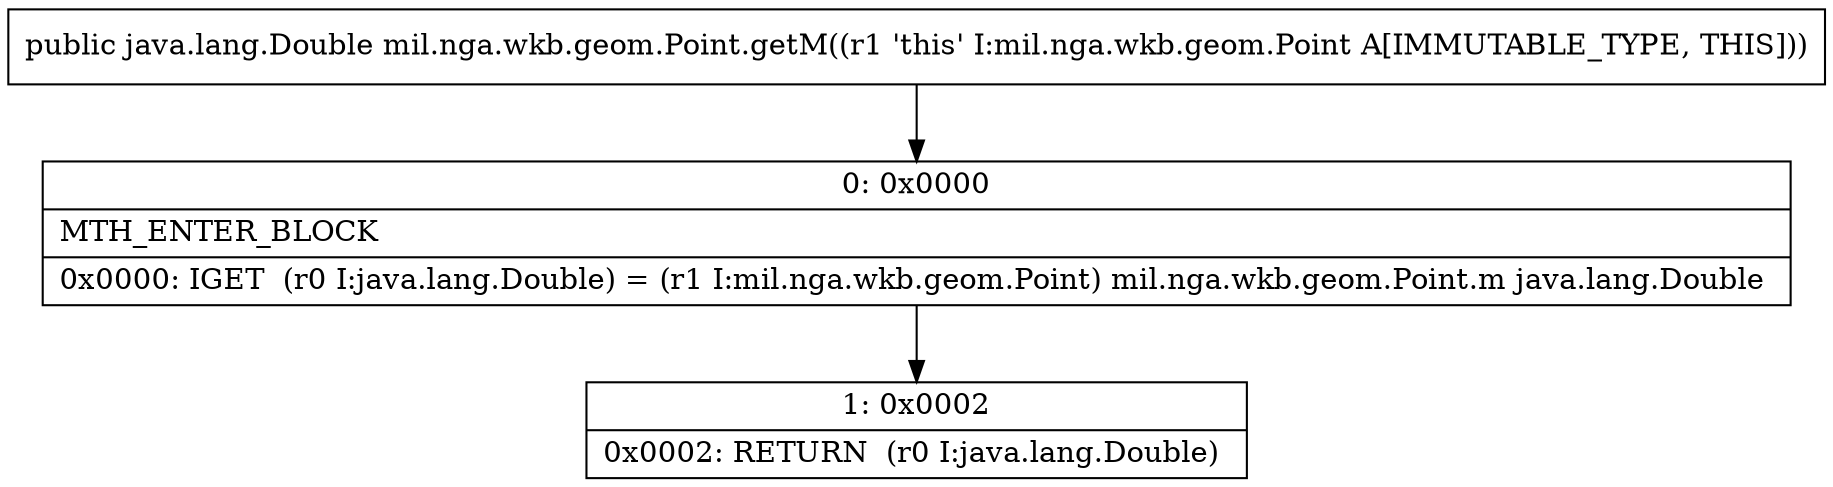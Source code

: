 digraph "CFG formil.nga.wkb.geom.Point.getM()Ljava\/lang\/Double;" {
Node_0 [shape=record,label="{0\:\ 0x0000|MTH_ENTER_BLOCK\l|0x0000: IGET  (r0 I:java.lang.Double) = (r1 I:mil.nga.wkb.geom.Point) mil.nga.wkb.geom.Point.m java.lang.Double \l}"];
Node_1 [shape=record,label="{1\:\ 0x0002|0x0002: RETURN  (r0 I:java.lang.Double) \l}"];
MethodNode[shape=record,label="{public java.lang.Double mil.nga.wkb.geom.Point.getM((r1 'this' I:mil.nga.wkb.geom.Point A[IMMUTABLE_TYPE, THIS])) }"];
MethodNode -> Node_0;
Node_0 -> Node_1;
}

